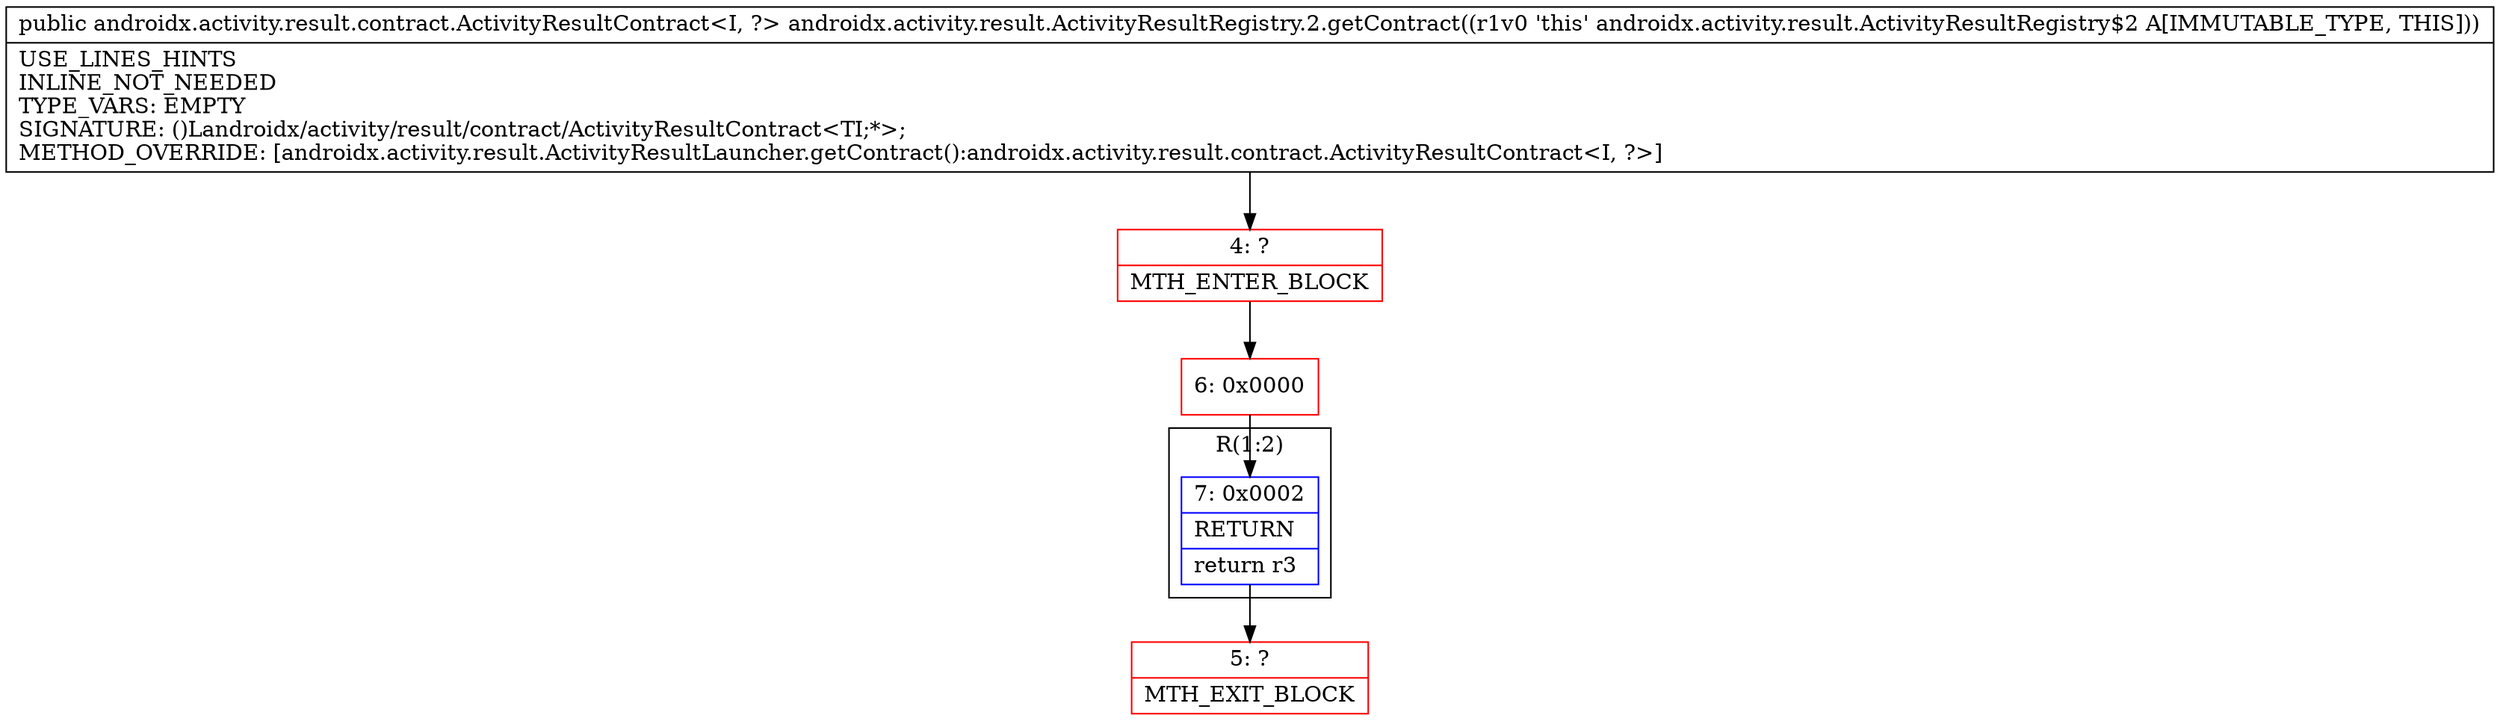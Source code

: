 digraph "CFG forandroidx.activity.result.ActivityResultRegistry.2.getContract()Landroidx\/activity\/result\/contract\/ActivityResultContract;" {
subgraph cluster_Region_406790186 {
label = "R(1:2)";
node [shape=record,color=blue];
Node_7 [shape=record,label="{7\:\ 0x0002|RETURN\l|return r3\l}"];
}
Node_4 [shape=record,color=red,label="{4\:\ ?|MTH_ENTER_BLOCK\l}"];
Node_6 [shape=record,color=red,label="{6\:\ 0x0000}"];
Node_5 [shape=record,color=red,label="{5\:\ ?|MTH_EXIT_BLOCK\l}"];
MethodNode[shape=record,label="{public androidx.activity.result.contract.ActivityResultContract\<I, ?\> androidx.activity.result.ActivityResultRegistry.2.getContract((r1v0 'this' androidx.activity.result.ActivityResultRegistry$2 A[IMMUTABLE_TYPE, THIS]))  | USE_LINES_HINTS\lINLINE_NOT_NEEDED\lTYPE_VARS: EMPTY\lSIGNATURE: ()Landroidx\/activity\/result\/contract\/ActivityResultContract\<TI;*\>;\lMETHOD_OVERRIDE: [androidx.activity.result.ActivityResultLauncher.getContract():androidx.activity.result.contract.ActivityResultContract\<I, ?\>]\l}"];
MethodNode -> Node_4;Node_7 -> Node_5;
Node_4 -> Node_6;
Node_6 -> Node_7;
}

